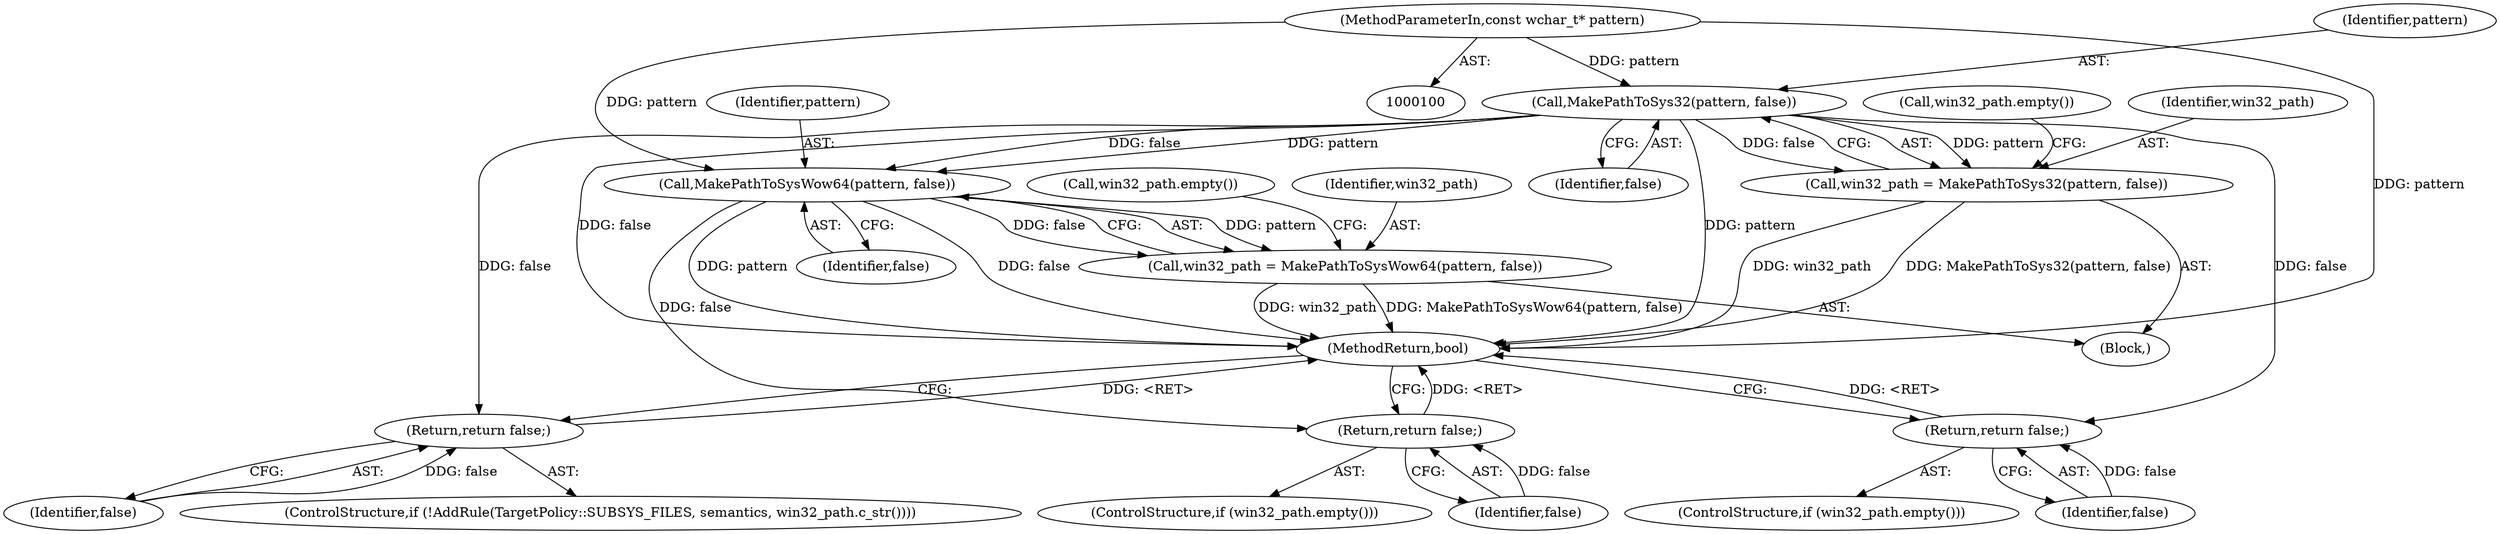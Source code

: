 digraph "0_Chrome_4f1f3d0f03c79ddaace56f067cf28a27f9466b7d_5@pointer" {
"1000102" [label="(MethodParameterIn,const wchar_t* pattern)"];
"1000112" [label="(Call,MakePathToSys32(pattern, false))"];
"1000110" [label="(Call,win32_path = MakePathToSys32(pattern, false))"];
"1000117" [label="(Return,return false;)"];
"1000125" [label="(Return,return false;)"];
"1000135" [label="(Call,MakePathToSysWow64(pattern, false))"];
"1000133" [label="(Call,win32_path = MakePathToSysWow64(pattern, false))"];
"1000140" [label="(Return,return false;)"];
"1000138" [label="(ControlStructure,if (win32_path.empty()))"];
"1000110" [label="(Call,win32_path = MakePathToSys32(pattern, false))"];
"1000126" [label="(Identifier,false)"];
"1000147" [label="(MethodReturn,bool)"];
"1000114" [label="(Identifier,false)"];
"1000113" [label="(Identifier,pattern)"];
"1000112" [label="(Call,MakePathToSys32(pattern, false))"];
"1000103" [label="(Block,)"];
"1000115" [label="(ControlStructure,if (win32_path.empty()))"];
"1000140" [label="(Return,return false;)"];
"1000116" [label="(Call,win32_path.empty())"];
"1000137" [label="(Identifier,false)"];
"1000135" [label="(Call,MakePathToSysWow64(pattern, false))"];
"1000118" [label="(Identifier,false)"];
"1000111" [label="(Identifier,win32_path)"];
"1000102" [label="(MethodParameterIn,const wchar_t* pattern)"];
"1000133" [label="(Call,win32_path = MakePathToSysWow64(pattern, false))"];
"1000136" [label="(Identifier,pattern)"];
"1000119" [label="(ControlStructure,if (!AddRule(TargetPolicy::SUBSYS_FILES, semantics, win32_path.c_str())))"];
"1000139" [label="(Call,win32_path.empty())"];
"1000117" [label="(Return,return false;)"];
"1000141" [label="(Identifier,false)"];
"1000125" [label="(Return,return false;)"];
"1000134" [label="(Identifier,win32_path)"];
"1000102" -> "1000100"  [label="AST: "];
"1000102" -> "1000147"  [label="DDG: pattern"];
"1000102" -> "1000112"  [label="DDG: pattern"];
"1000102" -> "1000135"  [label="DDG: pattern"];
"1000112" -> "1000110"  [label="AST: "];
"1000112" -> "1000114"  [label="CFG: "];
"1000113" -> "1000112"  [label="AST: "];
"1000114" -> "1000112"  [label="AST: "];
"1000110" -> "1000112"  [label="CFG: "];
"1000112" -> "1000147"  [label="DDG: false"];
"1000112" -> "1000147"  [label="DDG: pattern"];
"1000112" -> "1000110"  [label="DDG: pattern"];
"1000112" -> "1000110"  [label="DDG: false"];
"1000112" -> "1000117"  [label="DDG: false"];
"1000112" -> "1000125"  [label="DDG: false"];
"1000112" -> "1000135"  [label="DDG: pattern"];
"1000112" -> "1000135"  [label="DDG: false"];
"1000110" -> "1000103"  [label="AST: "];
"1000111" -> "1000110"  [label="AST: "];
"1000116" -> "1000110"  [label="CFG: "];
"1000110" -> "1000147"  [label="DDG: MakePathToSys32(pattern, false)"];
"1000110" -> "1000147"  [label="DDG: win32_path"];
"1000117" -> "1000115"  [label="AST: "];
"1000117" -> "1000118"  [label="CFG: "];
"1000118" -> "1000117"  [label="AST: "];
"1000147" -> "1000117"  [label="CFG: "];
"1000117" -> "1000147"  [label="DDG: <RET>"];
"1000118" -> "1000117"  [label="DDG: false"];
"1000125" -> "1000119"  [label="AST: "];
"1000125" -> "1000126"  [label="CFG: "];
"1000126" -> "1000125"  [label="AST: "];
"1000147" -> "1000125"  [label="CFG: "];
"1000125" -> "1000147"  [label="DDG: <RET>"];
"1000126" -> "1000125"  [label="DDG: false"];
"1000135" -> "1000133"  [label="AST: "];
"1000135" -> "1000137"  [label="CFG: "];
"1000136" -> "1000135"  [label="AST: "];
"1000137" -> "1000135"  [label="AST: "];
"1000133" -> "1000135"  [label="CFG: "];
"1000135" -> "1000147"  [label="DDG: pattern"];
"1000135" -> "1000147"  [label="DDG: false"];
"1000135" -> "1000133"  [label="DDG: pattern"];
"1000135" -> "1000133"  [label="DDG: false"];
"1000135" -> "1000140"  [label="DDG: false"];
"1000133" -> "1000103"  [label="AST: "];
"1000134" -> "1000133"  [label="AST: "];
"1000139" -> "1000133"  [label="CFG: "];
"1000133" -> "1000147"  [label="DDG: win32_path"];
"1000133" -> "1000147"  [label="DDG: MakePathToSysWow64(pattern, false)"];
"1000140" -> "1000138"  [label="AST: "];
"1000140" -> "1000141"  [label="CFG: "];
"1000141" -> "1000140"  [label="AST: "];
"1000147" -> "1000140"  [label="CFG: "];
"1000140" -> "1000147"  [label="DDG: <RET>"];
"1000141" -> "1000140"  [label="DDG: false"];
}
